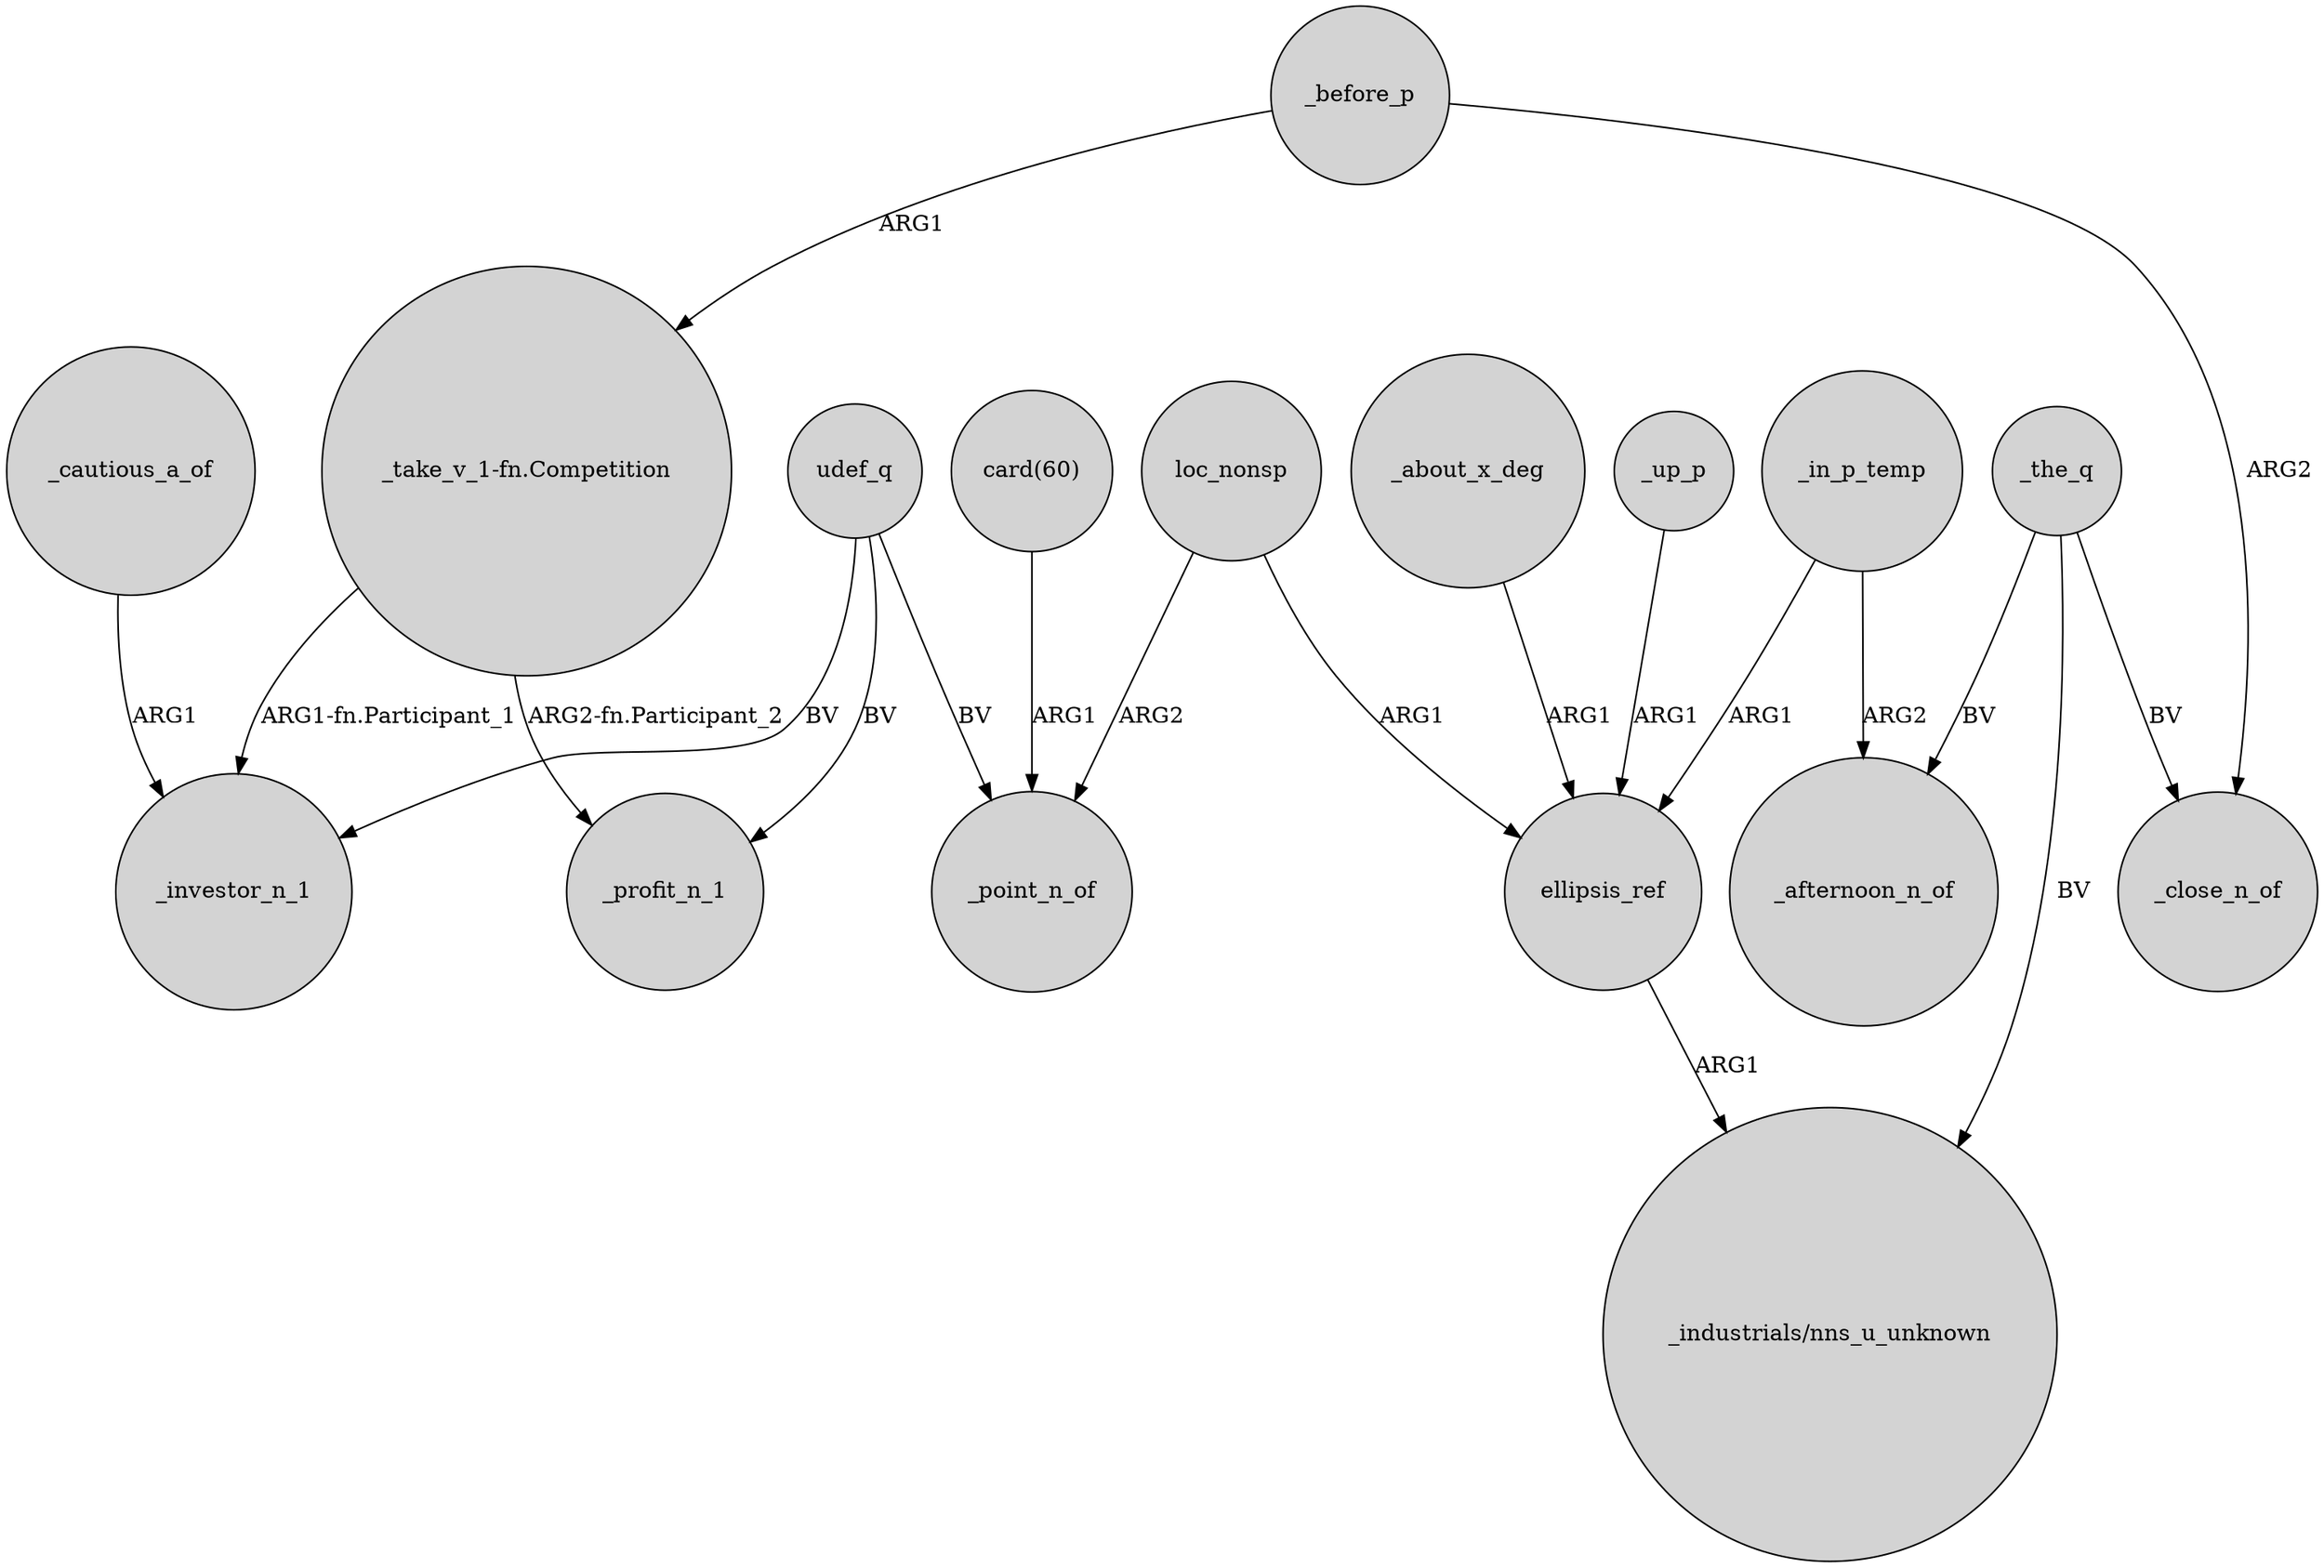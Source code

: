 digraph {
	node [shape=circle style=filled]
	_cautious_a_of -> _investor_n_1 [label=ARG1]
	"card(60)" -> _point_n_of [label=ARG1]
	_about_x_deg -> ellipsis_ref [label=ARG1]
	_before_p -> _close_n_of [label=ARG2]
	_in_p_temp -> _afternoon_n_of [label=ARG2]
	udef_q -> _profit_n_1 [label=BV]
	_the_q -> "_industrials/nns_u_unknown" [label=BV]
	loc_nonsp -> ellipsis_ref [label=ARG1]
	loc_nonsp -> _point_n_of [label=ARG2]
	_the_q -> _afternoon_n_of [label=BV]
	"_take_v_1-fn.Competition" -> _investor_n_1 [label="ARG1-fn.Participant_1"]
	_before_p -> "_take_v_1-fn.Competition" [label=ARG1]
	_up_p -> ellipsis_ref [label=ARG1]
	ellipsis_ref -> "_industrials/nns_u_unknown" [label=ARG1]
	_in_p_temp -> ellipsis_ref [label=ARG1]
	_the_q -> _close_n_of [label=BV]
	udef_q -> _point_n_of [label=BV]
	"_take_v_1-fn.Competition" -> _profit_n_1 [label="ARG2-fn.Participant_2"]
	udef_q -> _investor_n_1 [label=BV]
}
